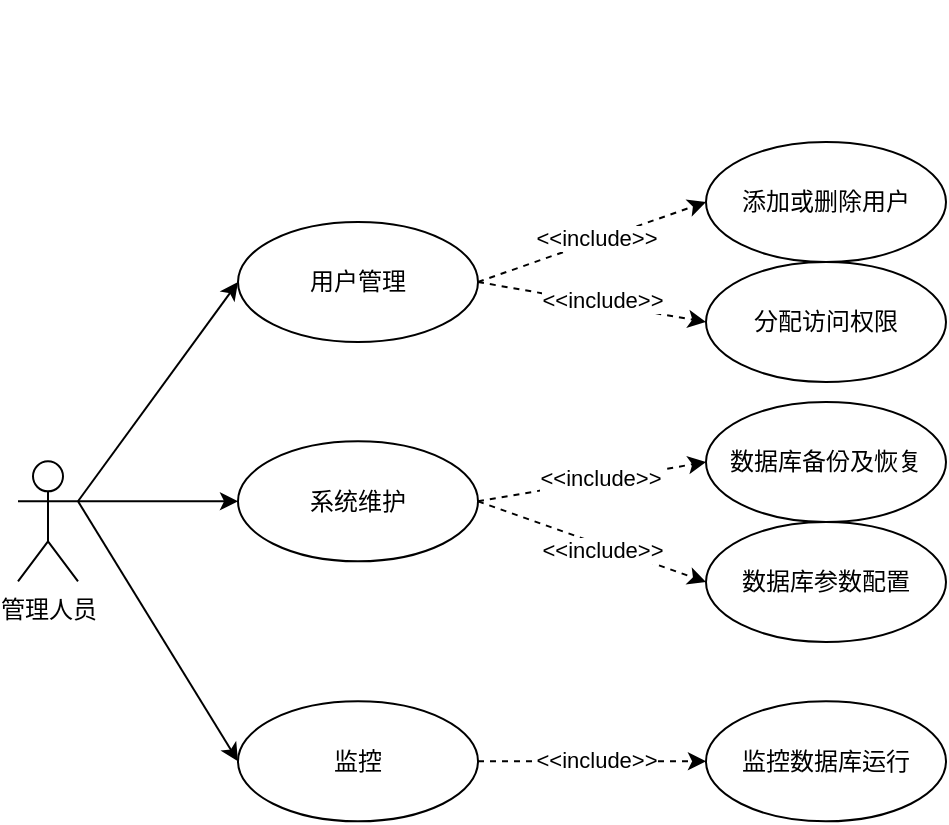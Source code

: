 <mxfile version="24.1.0" type="device">
  <diagram name="第 3 页 的副本" id="1LBkT3OvPW8D_ZACa5XP">
    <mxGraphModel dx="-948" dy="648" grid="1" gridSize="10" guides="1" tooltips="1" connect="1" arrows="1" fold="1" page="1" pageScale="1" pageWidth="827" pageHeight="1169" math="0" shadow="0">
      <root>
        <mxCell id="D8lQ578Dq4mE_utma1kG-0" />
        <mxCell id="D8lQ578Dq4mE_utma1kG-1" parent="D8lQ578Dq4mE_utma1kG-0" />
        <mxCell id="D8lQ578Dq4mE_utma1kG-2" value="&lt;div&gt;&lt;br&gt;&lt;/div&gt;" style="edgeLabel;html=1;align=center;verticalAlign=middle;resizable=0;points=[];" vertex="1" connectable="0" parent="D8lQ578Dq4mE_utma1kG-1">
          <mxGeometry x="2010.772" y="149.995" as="geometry">
            <mxPoint x="-8" y="57" as="offset" />
          </mxGeometry>
        </mxCell>
        <mxCell id="D8lQ578Dq4mE_utma1kG-3" style="rounded=0;orthogonalLoop=1;jettySize=auto;html=1;exitX=1;exitY=0.333;exitDx=0;exitDy=0;exitPerimeter=0;entryX=0;entryY=0.5;entryDx=0;entryDy=0;" edge="1" parent="D8lQ578Dq4mE_utma1kG-1" source="D8lQ578Dq4mE_utma1kG-6" target="D8lQ578Dq4mE_utma1kG-22">
          <mxGeometry relative="1" as="geometry" />
        </mxCell>
        <mxCell id="D8lQ578Dq4mE_utma1kG-4" style="rounded=0;orthogonalLoop=1;jettySize=auto;html=1;exitX=1;exitY=0.333;exitDx=0;exitDy=0;exitPerimeter=0;entryX=0;entryY=0.5;entryDx=0;entryDy=0;" edge="1" parent="D8lQ578Dq4mE_utma1kG-1" source="D8lQ578Dq4mE_utma1kG-6" target="D8lQ578Dq4mE_utma1kG-16">
          <mxGeometry relative="1" as="geometry" />
        </mxCell>
        <mxCell id="D8lQ578Dq4mE_utma1kG-5" style="rounded=0;orthogonalLoop=1;jettySize=auto;html=1;exitX=1;exitY=0.333;exitDx=0;exitDy=0;exitPerimeter=0;entryX=0;entryY=0.5;entryDx=0;entryDy=0;" edge="1" parent="D8lQ578Dq4mE_utma1kG-1" source="D8lQ578Dq4mE_utma1kG-6" target="D8lQ578Dq4mE_utma1kG-30">
          <mxGeometry relative="1" as="geometry" />
        </mxCell>
        <mxCell id="D8lQ578Dq4mE_utma1kG-6" value="管理人员" style="shape=umlActor;verticalLabelPosition=bottom;verticalAlign=top;html=1;outlineConnect=0;" vertex="1" parent="D8lQ578Dq4mE_utma1kG-1">
          <mxGeometry x="1710" y="379.66" width="30" height="60" as="geometry" />
        </mxCell>
        <mxCell id="D8lQ578Dq4mE_utma1kG-7" value="添加或删除用户" style="ellipse;whiteSpace=wrap;html=1;" vertex="1" parent="D8lQ578Dq4mE_utma1kG-1">
          <mxGeometry x="2054" y="220" width="120" height="60" as="geometry" />
        </mxCell>
        <mxCell id="D8lQ578Dq4mE_utma1kG-8" style="rounded=0;orthogonalLoop=1;jettySize=auto;html=1;exitX=1;exitY=0.5;exitDx=0;exitDy=0;entryX=0;entryY=0.5;entryDx=0;entryDy=0;dashed=1;" edge="1" parent="D8lQ578Dq4mE_utma1kG-1" source="D8lQ578Dq4mE_utma1kG-16" target="D8lQ578Dq4mE_utma1kG-7">
          <mxGeometry relative="1" as="geometry" />
        </mxCell>
        <mxCell id="D8lQ578Dq4mE_utma1kG-9" value="&lt;span style=&quot;color: rgba(0, 0, 0, 0); font-family: monospace; font-size: 0px; text-align: start; background-color: rgb(251, 251, 251);&quot;&gt;%3CmxGraphModel%3E%3Croot%3E%3CmxCell%20id%3D%220%22%2F%3E%3CmxCell%20id%3D%221%22%20parent%3D%220%22%2F%3E%3CmxCell%20id%3D%222%22%20value%3D%22%26amp%3Blt%3B%26amp%3Blt%3Binclude%26amp%3Bgt%3B%26amp%3Bgt%3B%22%20style%3D%22text%3Bhtml%3D1%3Balign%3Dcenter%3BverticalAlign%3Dmiddle%3Bresizable%3D0%3Bpoints%3D%5B%5D%3Bautosize%3D1%3BstrokeColor%3Dnone%3BfillColor%3Dnone%3B%22%20vertex%3D%221%22%20parent%3D%221%22%3E%3CmxGeometry%20x%3D%22595%22%20y%3D%22408%22%20width%3D%2290%22%20height%3D%2230%22%20as%3D%22geometry%22%2F%3E%3C%2FmxCell%3E%3C%2Froot%3E%3C%2FmxGraphModel%3E&lt;/span&gt;" style="edgeLabel;html=1;align=center;verticalAlign=middle;resizable=0;points=[];" vertex="1" connectable="0" parent="D8lQ578Dq4mE_utma1kG-8">
          <mxGeometry x="0.117" y="-2" relative="1" as="geometry">
            <mxPoint as="offset" />
          </mxGeometry>
        </mxCell>
        <mxCell id="D8lQ578Dq4mE_utma1kG-10" value="&amp;lt;&amp;lt;include&amp;gt;&amp;gt;" style="edgeLabel;html=1;align=center;verticalAlign=middle;resizable=0;points=[];" vertex="1" connectable="0" parent="D8lQ578Dq4mE_utma1kG-8">
          <mxGeometry x="0.039" y="1" relative="1" as="geometry">
            <mxPoint as="offset" />
          </mxGeometry>
        </mxCell>
        <mxCell id="D8lQ578Dq4mE_utma1kG-11" style="rounded=0;orthogonalLoop=1;jettySize=auto;html=1;exitX=1;exitY=0.5;exitDx=0;exitDy=0;entryX=0;entryY=0.5;entryDx=0;entryDy=0;dashed=1;" edge="1" parent="D8lQ578Dq4mE_utma1kG-1" source="D8lQ578Dq4mE_utma1kG-16" target="D8lQ578Dq4mE_utma1kG-17">
          <mxGeometry relative="1" as="geometry" />
        </mxCell>
        <mxCell id="D8lQ578Dq4mE_utma1kG-12" value="&lt;span style=&quot;color: rgba(0, 0, 0, 0); font-family: monospace; font-size: 0px; text-align: start; background-color: rgb(251, 251, 251);&quot;&gt;%3CmxGraphModel%3E%3Croot%3E%3CmxCell%20id%3D%220%22%2F%3E%3CmxCell%20id%3D%221%22%20parent%3D%220%22%2F%3E%3CmxCell%20id%3D%222%22%20value%3D%22%26%2310%3B%26lt%3Bspan%20style%3D%26quot%3Bcolor%3A%20rgb(0%2C%200%2C%200)%3B%20font-family%3A%20Helvetica%3B%20font-size%3A%2012px%3B%20font-style%3A%20normal%3B%20font-variant-ligatures%3A%20normal%3B%20font-variant-caps%3A%20normal%3B%20font-weight%3A%20400%3B%20letter-spacing%3A%20normal%3B%20orphans%3A%202%3B%20text-align%3A%20center%3B%20text-indent%3A%200px%3B%20text-transform%3A%20none%3B%20widows%3A%202%3B%20word-spacing%3A%200px%3B%20-webkit-text-stroke-width%3A%200px%3B%20white-space%3A%20nowrap%3B%20background-color%3A%20rgb(251%2C%20251%2C%20251)%3B%20text-decoration-thickness%3A%20initial%3B%20text-decoration-style%3A%20initial%3B%20text-decoration-color%3A%20initial%3B%20display%3A%20inline%20!important%3B%20float%3A%20none%3B%26quot%3B%26gt%3B%26amp%3Blt%3B%26amp%3Blt%3Binclude%26amp%3Bgt%3B%26amp%3Bgt%3B%26lt%3B%2Fspan%26gt%3B%26%2310%3B%26%2310%3B%22%20style%3D%22edgeLabel%3Bhtml%3D1%3Balign%3Dcenter%3BverticalAlign%3Dmiddle%3Bresizable%3D0%3Bpoints%3D%5B%5D%3B%22%20vertex%3D%221%22%20connectable%3D%220%22%20parent%3D%221%22%3E%3CmxGeometry%20x%3D%22360.772%22%20y%3D%2290.335%22%20as%3D%22geometry%22%2F%3E%3C%2FmxCell%3E%3C%2Froot%3E%3C%2FmxGraphModel%3E&amp;lt;&amp;lt;&lt;/span&gt;" style="edgeLabel;html=1;align=center;verticalAlign=middle;resizable=0;points=[];" vertex="1" connectable="0" parent="D8lQ578Dq4mE_utma1kG-11">
          <mxGeometry x="0.175" y="1" relative="1" as="geometry">
            <mxPoint as="offset" />
          </mxGeometry>
        </mxCell>
        <mxCell id="D8lQ578Dq4mE_utma1kG-13" value="&amp;lt;&amp;lt;include&amp;gt;&amp;gt;" style="edgeLabel;html=1;align=center;verticalAlign=middle;resizable=0;points=[];" vertex="1" connectable="0" parent="D8lQ578Dq4mE_utma1kG-11">
          <mxGeometry x="0.076" y="2" relative="1" as="geometry">
            <mxPoint as="offset" />
          </mxGeometry>
        </mxCell>
        <mxCell id="D8lQ578Dq4mE_utma1kG-16" value="用户管理" style="ellipse;whiteSpace=wrap;html=1;" vertex="1" parent="D8lQ578Dq4mE_utma1kG-1">
          <mxGeometry x="1820" y="260" width="120" height="60" as="geometry" />
        </mxCell>
        <mxCell id="D8lQ578Dq4mE_utma1kG-17" value="分配访问权限" style="ellipse;whiteSpace=wrap;html=1;" vertex="1" parent="D8lQ578Dq4mE_utma1kG-1">
          <mxGeometry x="2054" y="280" width="120" height="60" as="geometry" />
        </mxCell>
        <mxCell id="D8lQ578Dq4mE_utma1kG-18" style="rounded=0;orthogonalLoop=1;jettySize=auto;html=1;exitX=1;exitY=0.5;exitDx=0;exitDy=0;entryX=0;entryY=0.5;entryDx=0;entryDy=0;dashed=1;" edge="1" parent="D8lQ578Dq4mE_utma1kG-1" source="D8lQ578Dq4mE_utma1kG-22" target="D8lQ578Dq4mE_utma1kG-23">
          <mxGeometry relative="1" as="geometry" />
        </mxCell>
        <mxCell id="D8lQ578Dq4mE_utma1kG-19" value="&amp;lt;&amp;lt;include&amp;gt;&amp;gt;" style="edgeLabel;html=1;align=center;verticalAlign=middle;resizable=0;points=[];" vertex="1" connectable="0" parent="D8lQ578Dq4mE_utma1kG-18">
          <mxGeometry x="0.06" y="1" relative="1" as="geometry">
            <mxPoint as="offset" />
          </mxGeometry>
        </mxCell>
        <mxCell id="D8lQ578Dq4mE_utma1kG-20" style="rounded=0;orthogonalLoop=1;jettySize=auto;html=1;exitX=1;exitY=0.5;exitDx=0;exitDy=0;entryX=0;entryY=0.5;entryDx=0;entryDy=0;dashed=1;" edge="1" parent="D8lQ578Dq4mE_utma1kG-1" source="D8lQ578Dq4mE_utma1kG-22" target="D8lQ578Dq4mE_utma1kG-25">
          <mxGeometry relative="1" as="geometry" />
        </mxCell>
        <mxCell id="D8lQ578Dq4mE_utma1kG-21" value="&amp;lt;&amp;lt;include&amp;gt;&amp;gt;" style="edgeLabel;html=1;align=center;verticalAlign=middle;resizable=0;points=[];" vertex="1" connectable="0" parent="D8lQ578Dq4mE_utma1kG-20">
          <mxGeometry x="0.094" y="-2" relative="1" as="geometry">
            <mxPoint as="offset" />
          </mxGeometry>
        </mxCell>
        <mxCell id="D8lQ578Dq4mE_utma1kG-22" value="系统维护" style="ellipse;whiteSpace=wrap;html=1;" vertex="1" parent="D8lQ578Dq4mE_utma1kG-1">
          <mxGeometry x="1820" y="369.66" width="120" height="60" as="geometry" />
        </mxCell>
        <mxCell id="D8lQ578Dq4mE_utma1kG-23" value="数据库备份及恢复" style="ellipse;whiteSpace=wrap;html=1;" vertex="1" parent="D8lQ578Dq4mE_utma1kG-1">
          <mxGeometry x="2054" y="350.0" width="120" height="60" as="geometry" />
        </mxCell>
        <mxCell id="D8lQ578Dq4mE_utma1kG-25" value="数据库参数配置" style="ellipse;whiteSpace=wrap;html=1;" vertex="1" parent="D8lQ578Dq4mE_utma1kG-1">
          <mxGeometry x="2054" y="410.0" width="120" height="60" as="geometry" />
        </mxCell>
        <mxCell id="D8lQ578Dq4mE_utma1kG-26" style="rounded=0;orthogonalLoop=1;jettySize=auto;html=1;exitX=1;exitY=0.5;exitDx=0;exitDy=0;entryX=0;entryY=0.5;entryDx=0;entryDy=0;dashed=1;" edge="1" parent="D8lQ578Dq4mE_utma1kG-1" source="D8lQ578Dq4mE_utma1kG-30" target="D8lQ578Dq4mE_utma1kG-31">
          <mxGeometry relative="1" as="geometry" />
        </mxCell>
        <mxCell id="D8lQ578Dq4mE_utma1kG-27" value="&amp;lt;&amp;lt;include&amp;gt;&amp;gt;" style="edgeLabel;html=1;align=center;verticalAlign=middle;resizable=0;points=[];" vertex="1" connectable="0" parent="D8lQ578Dq4mE_utma1kG-26">
          <mxGeometry x="0.032" y="1" relative="1" as="geometry">
            <mxPoint as="offset" />
          </mxGeometry>
        </mxCell>
        <mxCell id="D8lQ578Dq4mE_utma1kG-30" value="监控" style="ellipse;whiteSpace=wrap;html=1;" vertex="1" parent="D8lQ578Dq4mE_utma1kG-1">
          <mxGeometry x="1820" y="499.66" width="120" height="60" as="geometry" />
        </mxCell>
        <mxCell id="D8lQ578Dq4mE_utma1kG-31" value="监控数据库运行" style="ellipse;whiteSpace=wrap;html=1;" vertex="1" parent="D8lQ578Dq4mE_utma1kG-1">
          <mxGeometry x="2054" y="499.66" width="120" height="60" as="geometry" />
        </mxCell>
      </root>
    </mxGraphModel>
  </diagram>
</mxfile>
